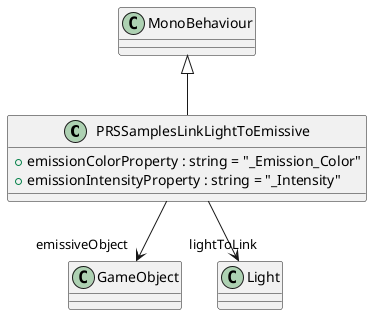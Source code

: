 @startuml
class PRSSamplesLinkLightToEmissive {
    + emissionColorProperty : string = "_Emission_Color"
    + emissionIntensityProperty : string = "_Intensity"
}
MonoBehaviour <|-- PRSSamplesLinkLightToEmissive
PRSSamplesLinkLightToEmissive --> "emissiveObject" GameObject
PRSSamplesLinkLightToEmissive --> "lightToLink" Light
@enduml
